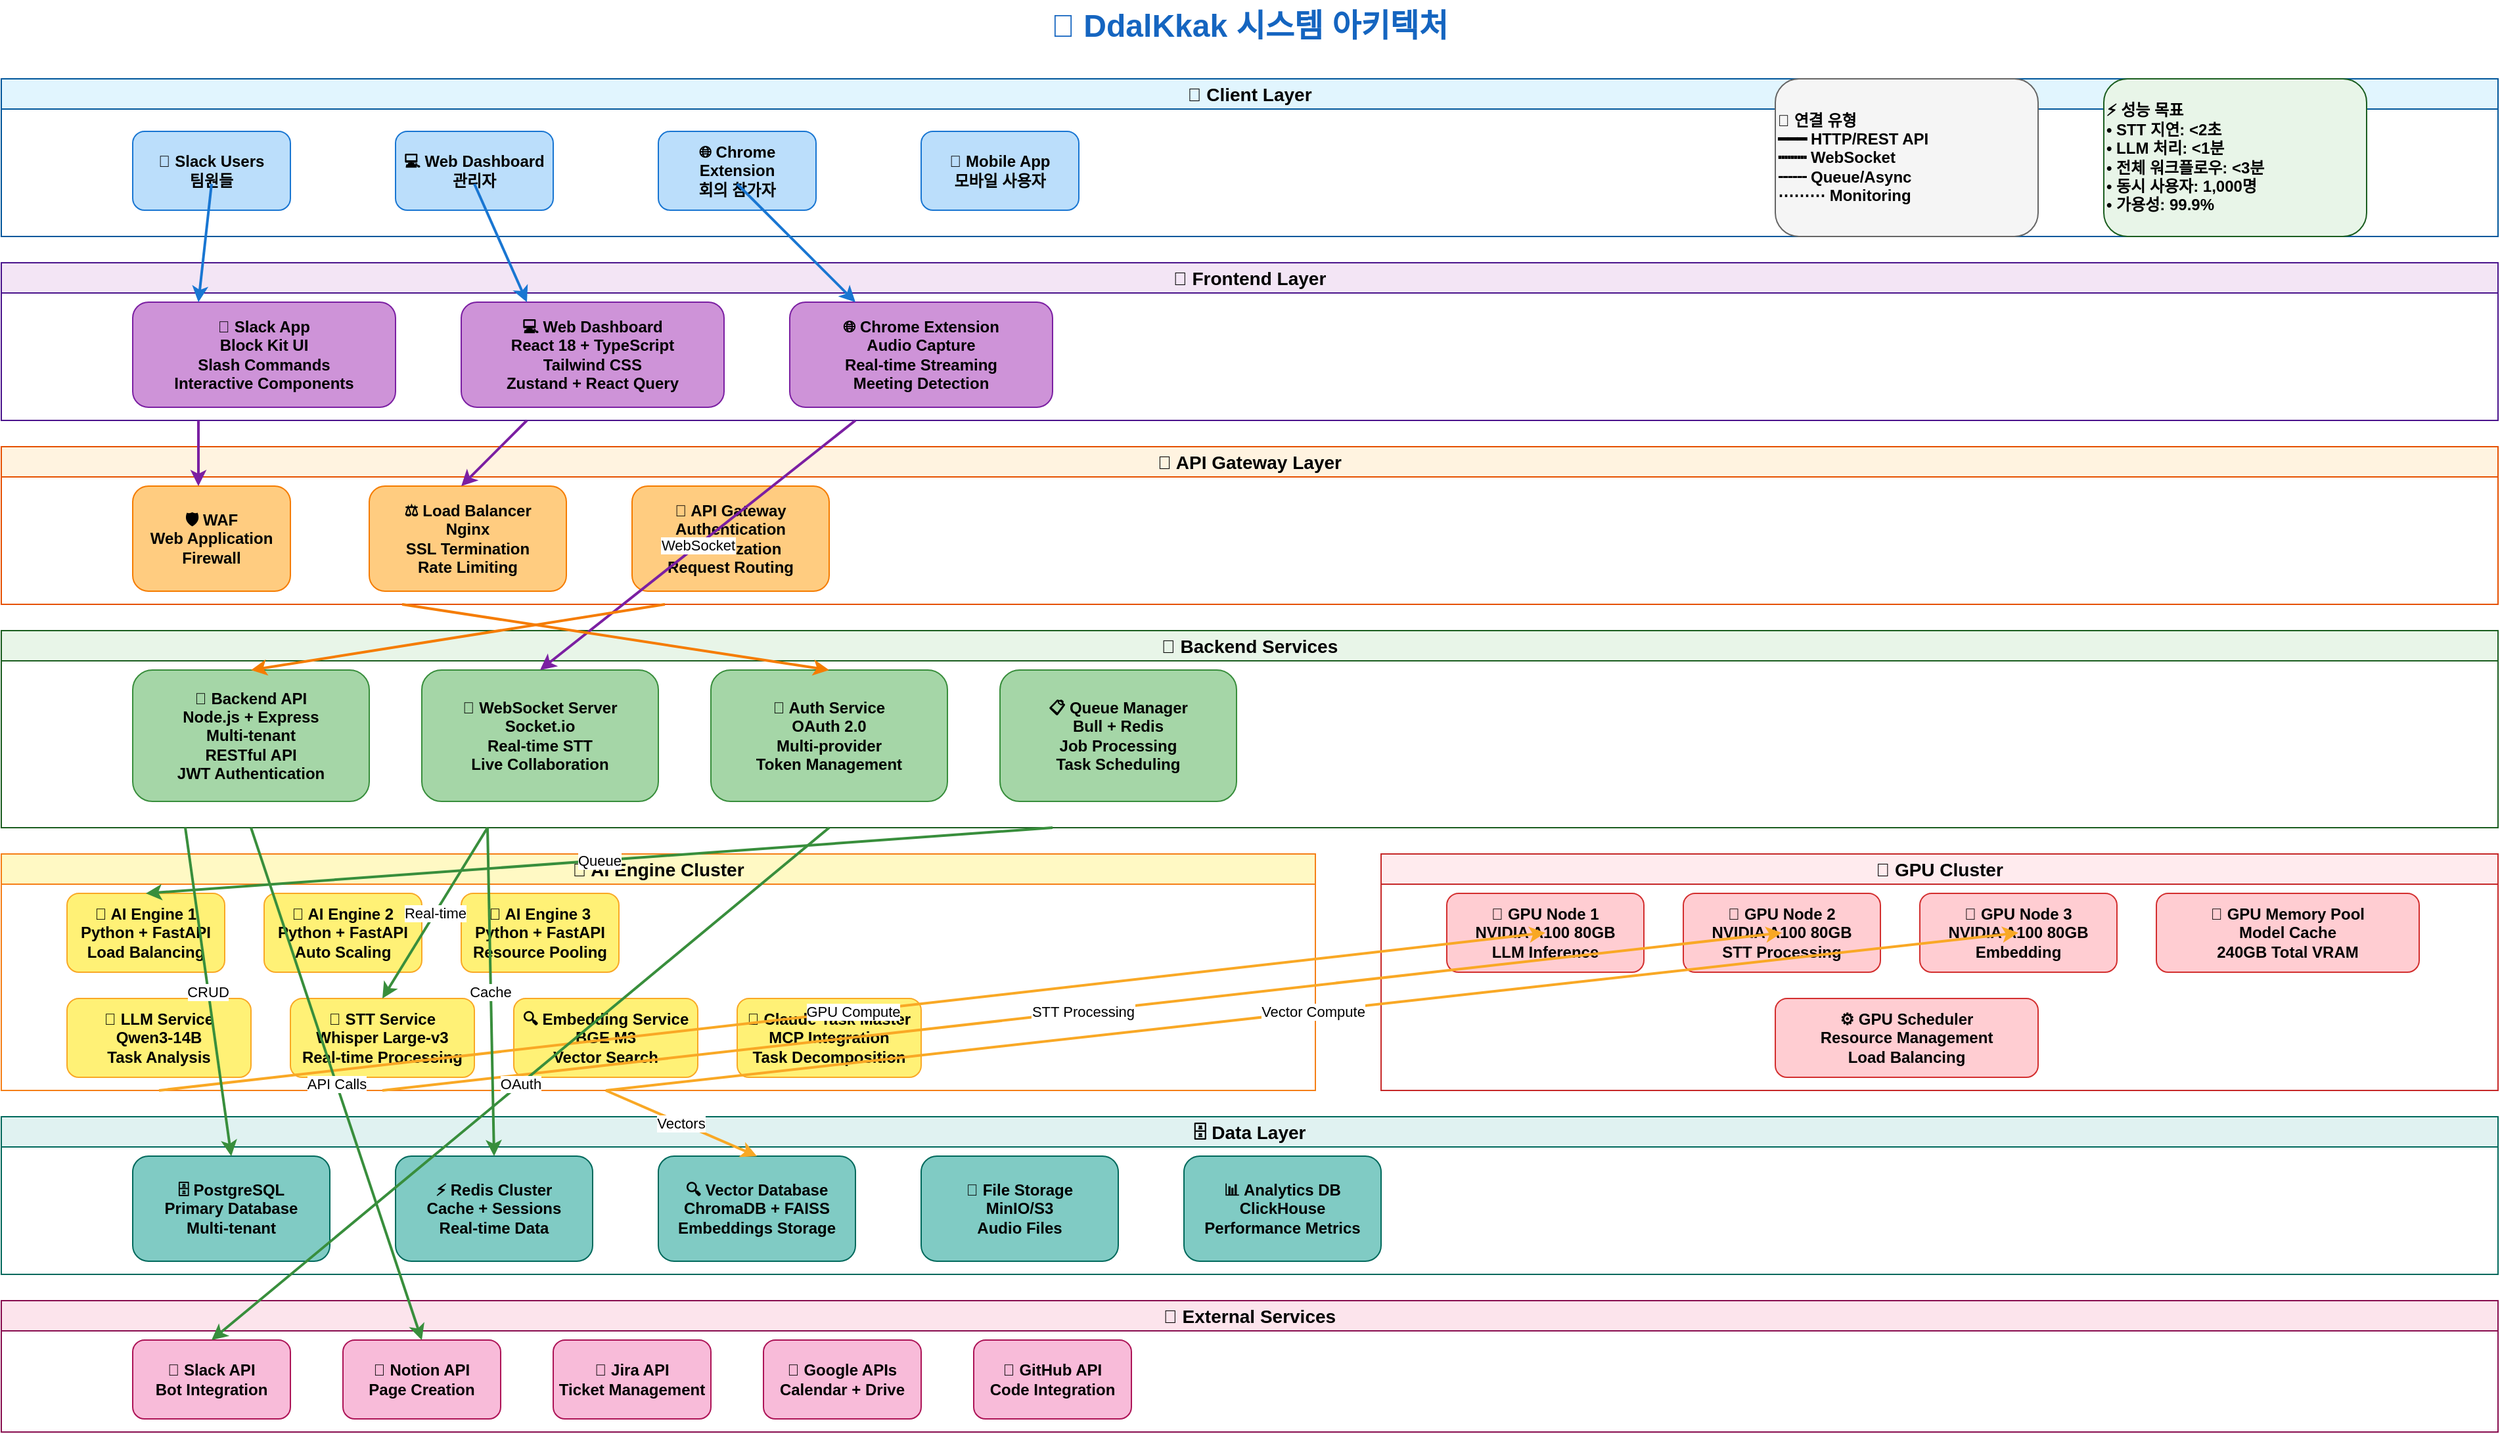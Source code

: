 <?xml version="1.0" encoding="UTF-8"?>
<mxfile version="22.1.16" type="device">
  <diagram name="DdalKkak-Architecture" id="system-architecture">
    <mxGraphModel dx="2000" dy="1200" grid="1" gridSize="10" guides="1" tooltips="1" connect="1" arrows="1" fold="1" page="1" pageScale="1" pageWidth="2000" pageHeight="1400" math="0" shadow="0">
      <root>
        <mxCell id="0" />
        <mxCell id="1" parent="0" />
        
        <!-- 제목 -->
        <mxCell id="title" value="🚀 DdalKkak 시스템 아키텍처" style="text;html=1;strokeColor=none;fillColor=none;align=center;verticalAlign=middle;whiteSpace=wrap;rounded=0;fontSize=24;fontStyle=1;fontColor=#1565C0;" vertex="1" parent="1">
          <mxGeometry x="800" y="20" width="400" height="40" as="geometry" />
        </mxCell>
        
        <!-- 사용자 레이어 -->
        <mxCell id="client-layer" value="👥 Client Layer" style="swimlane;whiteSpace=wrap;html=1;fillColor=#e1f5fe;strokeColor=#01579b;fontStyle=1;fontSize=14;" vertex="1" parent="1">
          <mxGeometry x="50" y="80" width="1900" height="120" as="geometry" />
        </mxCell>
        
        <mxCell id="slack-users" value="👤 Slack Users&lt;br/&gt;팀원들" style="rounded=1;whiteSpace=wrap;html=1;fillColor=#bbdefb;strokeColor=#1976d2;fontStyle=1;" vertex="1" parent="client-layer">
          <mxGeometry x="100" y="40" width="120" height="60" as="geometry" />
        </mxCell>
        
        <mxCell id="web-users" value="💻 Web Dashboard&lt;br/&gt;관리자" style="rounded=1;whiteSpace=wrap;html=1;fillColor=#bbdefb;strokeColor=#1976d2;fontStyle=1;" vertex="1" parent="client-layer">
          <mxGeometry x="300" y="40" width="120" height="60" as="geometry" />
        </mxCell>
        
        <mxCell id="chrome-users" value="🌐 Chrome Extension&lt;br/&gt;회의 참가자" style="rounded=1;whiteSpace=wrap;html=1;fillColor=#bbdefb;strokeColor=#1976d2;fontStyle=1;" vertex="1" parent="client-layer">
          <mxGeometry x="500" y="40" width="120" height="60" as="geometry" />
        </mxCell>
        
        <mxCell id="mobile-users" value="📱 Mobile App&lt;br/&gt;모바일 사용자" style="rounded=1;whiteSpace=wrap;html=1;fillColor=#bbdefb;strokeColor=#1976d2;fontStyle=1;" vertex="1" parent="client-layer">
          <mxGeometry x="700" y="40" width="120" height="60" as="geometry" />
        </mxCell>
        
        <!-- 프론트엔드 레이어 -->
        <mxCell id="frontend-layer" value="🎨 Frontend Layer" style="swimlane;whiteSpace=wrap;html=1;fillColor=#f3e5f5;strokeColor=#4a148c;fontStyle=1;fontSize=14;" vertex="1" parent="1">
          <mxGeometry x="50" y="220" width="1900" height="120" as="geometry" />
        </mxCell>
        
        <mxCell id="slack-app" value="📱 Slack App&lt;br/&gt;Block Kit UI&lt;br/&gt;Slash Commands&lt;br/&gt;Interactive Components" style="rounded=1;whiteSpace=wrap;html=1;fillColor=#ce93d8;strokeColor=#7b1fa2;fontStyle=1;" vertex="1" parent="frontend-layer">
          <mxGeometry x="100" y="30" width="200" height="80" as="geometry" />
        </mxCell>
        
        <mxCell id="web-dashboard" value="💻 Web Dashboard&lt;br/&gt;React 18 + TypeScript&lt;br/&gt;Tailwind CSS&lt;br/&gt;Zustand + React Query" style="rounded=1;whiteSpace=wrap;html=1;fillColor=#ce93d8;strokeColor=#7b1fa2;fontStyle=1;" vertex="1" parent="frontend-layer">
          <mxGeometry x="350" y="30" width="200" height="80" as="geometry" />
        </mxCell>
        
        <mxCell id="chrome-ext" value="🌐 Chrome Extension&lt;br/&gt;Audio Capture&lt;br/&gt;Real-time Streaming&lt;br/&gt;Meeting Detection" style="rounded=1;whiteSpace=wrap;html=1;fillColor=#ce93d8;strokeColor=#7b1fa2;fontStyle=1;" vertex="1" parent="frontend-layer">
          <mxGeometry x="600" y="30" width="200" height="80" as="geometry" />
        </mxCell>
        
        <!-- API 게이트웨이 레이어 -->
        <mxCell id="gateway-layer" value="🔀 API Gateway Layer" style="swimlane;whiteSpace=wrap;html=1;fillColor=#fff3e0;strokeColor=#e65100;fontStyle=1;fontSize=14;" vertex="1" parent="1">
          <mxGeometry x="50" y="360" width="1900" height="120" as="geometry" />
        </mxCell>
        
        <mxCell id="waf" value="🛡️ WAF&lt;br/&gt;Web Application&lt;br/&gt;Firewall" style="rounded=1;whiteSpace=wrap;html=1;fillColor=#ffcc80;strokeColor=#f57c00;fontStyle=1;" vertex="1" parent="gateway-layer">
          <mxGeometry x="100" y="30" width="120" height="80" as="geometry" />
        </mxCell>
        
        <mxCell id="load-balancer" value="⚖️ Load Balancer&lt;br/&gt;Nginx&lt;br/&gt;SSL Termination&lt;br/&gt;Rate Limiting" style="rounded=1;whiteSpace=wrap;html=1;fillColor=#ffcc80;strokeColor=#f57c00;fontStyle=1;" vertex="1" parent="gateway-layer">
          <mxGeometry x="280" y="30" width="150" height="80" as="geometry" />
        </mxCell>
        
        <mxCell id="api-gateway" value="🔀 API Gateway&lt;br/&gt;Authentication&lt;br/&gt;Authorization&lt;br/&gt;Request Routing" style="rounded=1;whiteSpace=wrap;html=1;fillColor=#ffcc80;strokeColor=#f57c00;fontStyle=1;" vertex="1" parent="gateway-layer">
          <mxGeometry x="480" y="30" width="150" height="80" as="geometry" />
        </mxCell>
        
        <!-- 백엔드 서비스 레이어 -->
        <mxCell id="backend-layer" value="🔧 Backend Services" style="swimlane;whiteSpace=wrap;html=1;fillColor=#e8f5e8;strokeColor=#1b5e20;fontStyle=1;fontSize=14;" vertex="1" parent="1">
          <mxGeometry x="50" y="500" width="1900" height="150" as="geometry" />
        </mxCell>
        
        <mxCell id="backend-api" value="🔧 Backend API&lt;br/&gt;Node.js + Express&lt;br/&gt;Multi-tenant&lt;br/&gt;RESTful API&lt;br/&gt;JWT Authentication" style="rounded=1;whiteSpace=wrap;html=1;fillColor=#a5d6a7;strokeColor=#388e3c;fontStyle=1;" vertex="1" parent="backend-layer">
          <mxGeometry x="100" y="30" width="180" height="100" as="geometry" />
        </mxCell>
        
        <mxCell id="websocket" value="📡 WebSocket Server&lt;br/&gt;Socket.io&lt;br/&gt;Real-time STT&lt;br/&gt;Live Collaboration" style="rounded=1;whiteSpace=wrap;html=1;fillColor=#a5d6a7;strokeColor=#388e3c;fontStyle=1;" vertex="1" parent="backend-layer">
          <mxGeometry x="320" y="30" width="180" height="100" as="geometry" />
        </mxCell>
        
        <mxCell id="auth-service" value="🔐 Auth Service&lt;br/&gt;OAuth 2.0&lt;br/&gt;Multi-provider&lt;br/&gt;Token Management" style="rounded=1;whiteSpace=wrap;html=1;fillColor=#a5d6a7;strokeColor=#388e3c;fontStyle=1;" vertex="1" parent="backend-layer">
          <mxGeometry x="540" y="30" width="180" height="100" as="geometry" />
        </mxCell>
        
        <mxCell id="queue-manager" value="📋 Queue Manager&lt;br/&gt;Bull + Redis&lt;br/&gt;Job Processing&lt;br/&gt;Task Scheduling" style="rounded=1;whiteSpace=wrap;html=1;fillColor=#a5d6a7;strokeColor=#388e3c;fontStyle=1;" vertex="1" parent="backend-layer">
          <mxGeometry x="760" y="30" width="180" height="100" as="geometry" />
        </mxCell>
        
        <!-- AI 엔진 클러스터 -->
        <mxCell id="ai-layer" value="🤖 AI Engine Cluster" style="swimlane;whiteSpace=wrap;html=1;fillColor=#fff9c4;strokeColor=#f57f17;fontStyle=1;fontSize=14;" vertex="1" parent="1">
          <mxGeometry x="50" y="670" width="1000" height="180" as="geometry" />
        </mxCell>
        
        <mxCell id="ai-engine-1" value="🤖 AI Engine 1&lt;br/&gt;Python + FastAPI&lt;br/&gt;Load Balancing" style="rounded=1;whiteSpace=wrap;html=1;fillColor=#fff176;strokeColor=#f9a825;fontStyle=1;" vertex="1" parent="ai-layer">
          <mxGeometry x="50" y="30" width="120" height="60" as="geometry" />
        </mxCell>
        
        <mxCell id="ai-engine-2" value="🤖 AI Engine 2&lt;br/&gt;Python + FastAPI&lt;br/&gt;Auto Scaling" style="rounded=1;whiteSpace=wrap;html=1;fillColor=#fff176;strokeColor=#f9a825;fontStyle=1;" vertex="1" parent="ai-layer">
          <mxGeometry x="200" y="30" width="120" height="60" as="geometry" />
        </mxCell>
        
        <mxCell id="ai-engine-3" value="🤖 AI Engine 3&lt;br/&gt;Python + FastAPI&lt;br/&gt;Resource Pooling" style="rounded=1;whiteSpace=wrap;html=1;fillColor=#fff176;strokeColor=#f9a825;fontStyle=1;" vertex="1" parent="ai-layer">
          <mxGeometry x="350" y="30" width="120" height="60" as="geometry" />
        </mxCell>
        
        <mxCell id="llm-service" value="🧠 LLM Service&lt;br/&gt;Qwen3-14B&lt;br/&gt;Task Analysis" style="rounded=1;whiteSpace=wrap;html=1;fillColor=#fff176;strokeColor=#f9a825;fontStyle=1;" vertex="1" parent="ai-layer">
          <mxGeometry x="50" y="110" width="140" height="60" as="geometry" />
        </mxCell>
        
        <mxCell id="stt-service" value="🎤 STT Service&lt;br/&gt;Whisper Large-v3&lt;br/&gt;Real-time Processing" style="rounded=1;whiteSpace=wrap;html=1;fillColor=#fff176;strokeColor=#f9a825;fontStyle=1;" vertex="1" parent="ai-layer">
          <mxGeometry x="220" y="110" width="140" height="60" as="geometry" />
        </mxCell>
        
        <mxCell id="embedding-service" value="🔍 Embedding Service&lt;br/&gt;BGE M3&lt;br/&gt;Vector Search" style="rounded=1;whiteSpace=wrap;html=1;fillColor=#fff176;strokeColor=#f9a825;fontStyle=1;" vertex="1" parent="ai-layer">
          <mxGeometry x="390" y="110" width="140" height="60" as="geometry" />
        </mxCell>
        
        <mxCell id="task-master" value="🧠 Claude Task Master&lt;br/&gt;MCP Integration&lt;br/&gt;Task Decomposition" style="rounded=1;whiteSpace=wrap;html=1;fillColor=#fff176;strokeColor=#f9a825;fontStyle=1;" vertex="1" parent="ai-layer">
          <mxGeometry x="560" y="110" width="140" height="60" as="geometry" />
        </mxCell>
        
        <!-- GPU 클러스터 -->
        <mxCell id="gpu-layer" value="🚀 GPU Cluster" style="swimlane;whiteSpace=wrap;html=1;fillColor=#ffebee;strokeColor=#c62828;fontStyle=1;fontSize=14;" vertex="1" parent="1">
          <mxGeometry x="1100" y="670" width="850" height="180" as="geometry" />
        </mxCell>
        
        <mxCell id="gpu-node-1" value="🚀 GPU Node 1&lt;br/&gt;NVIDIA A100 80GB&lt;br/&gt;LLM Inference" style="rounded=1;whiteSpace=wrap;html=1;fillColor=#ffcdd2;strokeColor=#d32f2f;fontStyle=1;" vertex="1" parent="gpu-layer">
          <mxGeometry x="50" y="30" width="150" height="60" as="geometry" />
        </mxCell>
        
        <mxCell id="gpu-node-2" value="🚀 GPU Node 2&lt;br/&gt;NVIDIA A100 80GB&lt;br/&gt;STT Processing" style="rounded=1;whiteSpace=wrap;html=1;fillColor=#ffcdd2;strokeColor=#d32f2f;fontStyle=1;" vertex="1" parent="gpu-layer">
          <mxGeometry x="230" y="30" width="150" height="60" as="geometry" />
        </mxCell>
        
        <mxCell id="gpu-node-3" value="🚀 GPU Node 3&lt;br/&gt;NVIDIA A100 80GB&lt;br/&gt;Embedding" style="rounded=1;whiteSpace=wrap;html=1;fillColor=#ffcdd2;strokeColor=#d32f2f;fontStyle=1;" vertex="1" parent="gpu-layer">
          <mxGeometry x="410" y="30" width="150" height="60" as="geometry" />
        </mxCell>
        
        <mxCell id="gpu-memory" value="💾 GPU Memory Pool&lt;br/&gt;Model Cache&lt;br/&gt;240GB Total VRAM" style="rounded=1;whiteSpace=wrap;html=1;fillColor=#ffcdd2;strokeColor=#d32f2f;fontStyle=1;" vertex="1" parent="gpu-layer">
          <mxGeometry x="590" y="30" width="200" height="60" as="geometry" />
        </mxCell>
        
        <mxCell id="gpu-scheduler" value="⚙️ GPU Scheduler&lt;br/&gt;Resource Management&lt;br/&gt;Load Balancing" style="rounded=1;whiteSpace=wrap;html=1;fillColor=#ffcdd2;strokeColor=#d32f2f;fontStyle=1;" vertex="1" parent="gpu-layer">
          <mxGeometry x="300" y="110" width="200" height="60" as="geometry" />
        </mxCell>
        
        <!-- 데이터 레이어 -->
        <mxCell id="data-layer" value="🗄️ Data Layer" style="swimlane;whiteSpace=wrap;html=1;fillColor=#e0f2f1;strokeColor=#00695c;fontStyle=1;fontSize=14;" vertex="1" parent="1">
          <mxGeometry x="50" y="870" width="1900" height="120" as="geometry" />
        </mxCell>
        
        <mxCell id="postgresql" value="🗄️ PostgreSQL&lt;br/&gt;Primary Database&lt;br/&gt;Multi-tenant" style="rounded=1;whiteSpace=wrap;html=1;fillColor=#80cbc4;strokeColor=#00695c;fontStyle=1;" vertex="1" parent="data-layer">
          <mxGeometry x="100" y="30" width="150" height="80" as="geometry" />
        </mxCell>
        
        <mxCell id="redis" value="⚡ Redis Cluster&lt;br/&gt;Cache + Sessions&lt;br/&gt;Real-time Data" style="rounded=1;whiteSpace=wrap;html=1;fillColor=#80cbc4;strokeColor=#00695c;fontStyle=1;" vertex="1" parent="data-layer">
          <mxGeometry x="300" y="30" width="150" height="80" as="geometry" />
        </mxCell>
        
        <mxCell id="vector-db" value="🔍 Vector Database&lt;br/&gt;ChromaDB + FAISS&lt;br/&gt;Embeddings Storage" style="rounded=1;whiteSpace=wrap;html=1;fillColor=#80cbc4;strokeColor=#00695c;fontStyle=1;" vertex="1" parent="data-layer">
          <mxGeometry x="500" y="30" width="150" height="80" as="geometry" />
        </mxCell>
        
        <mxCell id="file-storage" value="📁 File Storage&lt;br/&gt;MinIO/S3&lt;br/&gt;Audio Files" style="rounded=1;whiteSpace=wrap;html=1;fillColor=#80cbc4;strokeColor=#00695c;fontStyle=1;" vertex="1" parent="data-layer">
          <mxGeometry x="700" y="30" width="150" height="80" as="geometry" />
        </mxCell>
        
        <mxCell id="analytics-db" value="📊 Analytics DB&lt;br/&gt;ClickHouse&lt;br/&gt;Performance Metrics" style="rounded=1;whiteSpace=wrap;html=1;fillColor=#80cbc4;strokeColor=#00695c;fontStyle=1;" vertex="1" parent="data-layer">
          <mxGeometry x="900" y="30" width="150" height="80" as="geometry" />
        </mxCell>
        
        <!-- 외부 서비스 -->
        <mxCell id="external-layer" value="🔗 External Services" style="swimlane;whiteSpace=wrap;html=1;fillColor=#fce4ec;strokeColor=#880e4f;fontStyle=1;fontSize=14;" vertex="1" parent="1">
          <mxGeometry x="50" y="1010" width="1900" height="100" as="geometry" />
        </mxCell>
        
        <mxCell id="slack-api" value="📱 Slack API&lt;br/&gt;Bot Integration" style="rounded=1;whiteSpace=wrap;html=1;fillColor=#f8bbd9;strokeColor=#ad1457;fontStyle=1;" vertex="1" parent="external-layer">
          <mxGeometry x="100" y="30" width="120" height="60" as="geometry" />
        </mxCell>
        
        <mxCell id="notion-api" value="📝 Notion API&lt;br/&gt;Page Creation" style="rounded=1;whiteSpace=wrap;html=1;fillColor=#f8bbd9;strokeColor=#ad1457;fontStyle=1;" vertex="1" parent="external-layer">
          <mxGeometry x="260" y="30" width="120" height="60" as="geometry" />
        </mxCell>
        
        <mxCell id="jira-api" value="🎯 Jira API&lt;br/&gt;Ticket Management" style="rounded=1;whiteSpace=wrap;html=1;fillColor=#f8bbd9;strokeColor=#ad1457;fontStyle=1;" vertex="1" parent="external-layer">
          <mxGeometry x="420" y="30" width="120" height="60" as="geometry" />
        </mxCell>
        
        <mxCell id="google-api" value="📅 Google APIs&lt;br/&gt;Calendar + Drive" style="rounded=1;whiteSpace=wrap;html=1;fillColor=#f8bbd9;strokeColor=#ad1457;fontStyle=1;" vertex="1" parent="external-layer">
          <mxGeometry x="580" y="30" width="120" height="60" as="geometry" />
        </mxCell>
        
        <mxCell id="github-api" value="🐙 GitHub API&lt;br/&gt;Code Integration" style="rounded=1;whiteSpace=wrap;html=1;fillColor=#f8bbd9;strokeColor=#ad1457;fontStyle=1;" vertex="1" parent="external-layer">
          <mxGeometry x="740" y="30" width="120" height="60" as="geometry" />
        </mxCell>
        
        <!-- 연결선들 -->
        
        <!-- 클라이언트 → 프론트엔드 -->
        <mxCell id="conn1" value="" style="endArrow=classic;html=1;rounded=0;strokeColor=#1976d2;strokeWidth=2;" edge="1" parent="1">
          <mxGeometry width="50" height="50" relative="1" as="geometry">
            <mxPoint x="210" y="160" as="sourcePoint" />
            <mxPoint x="200" y="250" as="targetPoint" />
          </mxGeometry>
        </mxCell>
        
        <mxCell id="conn2" value="" style="endArrow=classic;html=1;rounded=0;strokeColor=#1976d2;strokeWidth=2;" edge="1" parent="1">
          <mxGeometry width="50" height="50" relative="1" as="geometry">
            <mxPoint x="410" y="160" as="sourcePoint" />
            <mxPoint x="450" y="250" as="targetPoint" />
          </mxGeometry>
        </mxCell>
        
        <mxCell id="conn3" value="" style="endArrow=classic;html=1;rounded=0;strokeColor=#1976d2;strokeWidth=2;" edge="1" parent="1">
          <mxGeometry width="50" height="50" relative="1" as="geometry">
            <mxPoint x="610" y="160" as="sourcePoint" />
            <mxPoint x="700" y="250" as="targetPoint" />
          </mxGeometry>
        </mxCell>
        
        <!-- 프론트엔드 → 게이트웨이 -->
        <mxCell id="conn4" value="" style="endArrow=classic;html=1;rounded=0;strokeColor=#7b1fa2;strokeWidth=2;" edge="1" parent="1">
          <mxGeometry width="50" height="50" relative="1" as="geometry">
            <mxPoint x="200" y="340" as="sourcePoint" />
            <mxPoint x="200" y="390" as="targetPoint" />
          </mxGeometry>
        </mxCell>
        
        <mxCell id="conn5" value="" style="endArrow=classic;html=1;rounded=0;strokeColor=#7b1fa2;strokeWidth=2;" edge="1" parent="1">
          <mxGeometry width="50" height="50" relative="1" as="geometry">
            <mxPoint x="450" y="340" as="sourcePoint" />
            <mxPoint x="400" y="390" as="targetPoint" />
          </mxGeometry>
        </mxCell>
        
        <mxCell id="conn6" value="WebSocket" style="endArrow=classic;html=1;rounded=0;strokeColor=#7b1fa2;strokeWidth=2;labelBackgroundColor=#ffffff;" edge="1" parent="1">
          <mxGeometry width="50" height="50" relative="1" as="geometry">
            <mxPoint x="700" y="340" as="sourcePoint" />
            <mxPoint x="460" y="530" as="targetPoint" />
          </mxGeometry>
        </mxCell>
        
        <!-- 게이트웨이 → 백엔드 -->
        <mxCell id="conn7" value="" style="endArrow=classic;html=1;rounded=0;strokeColor=#f57c00;strokeWidth=2;" edge="1" parent="1">
          <mxGeometry width="50" height="50" relative="1" as="geometry">
            <mxPoint x="555" y="480" as="sourcePoint" />
            <mxPoint x="240" y="530" as="targetPoint" />
          </mxGeometry>
        </mxCell>
        
        <mxCell id="conn8" value="" style="endArrow=classic;html=1;rounded=0;strokeColor=#f57c00;strokeWidth=2;" edge="1" parent="1">
          <mxGeometry width="50" height="50" relative="1" as="geometry">
            <mxPoint x="355" y="480" as="sourcePoint" />
            <mxPoint x="680" y="530" as="targetPoint" />
          </mxGeometry>
        </mxCell>
        
        <!-- 백엔드 → AI 엔진 -->
        <mxCell id="conn9" value="Queue" style="endArrow=classic;html=1;rounded=0;strokeColor=#388e3c;strokeWidth=2;labelBackgroundColor=#ffffff;" edge="1" parent="1">
          <mxGeometry width="50" height="50" relative="1" as="geometry">
            <mxPoint x="850" y="650" as="sourcePoint" />
            <mxPoint x="160" y="700" as="targetPoint" />
          </mxGeometry>
        </mxCell>
        
        <mxCell id="conn10" value="Real-time" style="endArrow=classic;html=1;rounded=0;strokeColor=#388e3c;strokeWidth=2;labelBackgroundColor=#ffffff;" edge="1" parent="1">
          <mxGeometry width="50" height="50" relative="1" as="geometry">
            <mxPoint x="420" y="650" as="sourcePoint" />
            <mxPoint x="340" y="780" as="targetPoint" />
          </mxGeometry>
        </mxCell>
        
        <!-- AI 엔진 → GPU -->
        <mxCell id="conn11" value="GPU Compute" style="endArrow=classic;html=1;rounded=0;strokeColor=#f9a825;strokeWidth=2;labelBackgroundColor=#ffffff;" edge="1" parent="1">
          <mxGeometry width="50" height="50" relative="1" as="geometry">
            <mxPoint x="170" y="850" as="sourcePoint" />
            <mxPoint x="1225" y="730" as="targetPoint" />
          </mxGeometry>
        </mxCell>
        
        <mxCell id="conn12" value="STT Processing" style="endArrow=classic;html=1;rounded=0;strokeColor=#f9a825;strokeWidth=2;labelBackgroundColor=#ffffff;" edge="1" parent="1">
          <mxGeometry width="50" height="50" relative="1" as="geometry">
            <mxPoint x="340" y="850" as="sourcePoint" />
            <mxPoint x="1405" y="730" as="targetPoint" />
          </mxGeometry>
        </mxCell>
        
        <mxCell id="conn13" value="Vector Compute" style="endArrow=classic;html=1;rounded=0;strokeColor=#f9a825;strokeWidth=2;labelBackgroundColor=#ffffff;" edge="1" parent="1">
          <mxGeometry width="50" height="50" relative="1" as="geometry">
            <mxPoint x="510" y="850" as="sourcePoint" />
            <mxPoint x="1585" y="730" as="targetPoint" />
          </mxGeometry>
        </mxCell>
        
        <!-- 백엔드 → 데이터베이스 -->
        <mxCell id="conn14" value="CRUD" style="endArrow=classic;html=1;rounded=0;strokeColor=#388e3c;strokeWidth=2;labelBackgroundColor=#ffffff;" edge="1" parent="1">
          <mxGeometry width="50" height="50" relative="1" as="geometry">
            <mxPoint x="190" y="650" as="sourcePoint" />
            <mxPoint x="225" y="900" as="targetPoint" />
          </mxGeometry>
        </mxCell>
        
        <mxCell id="conn15" value="Cache" style="endArrow=classic;html=1;rounded=0;strokeColor=#388e3c;strokeWidth=2;labelBackgroundColor=#ffffff;" edge="1" parent="1">
          <mxGeometry width="50" height="50" relative="1" as="geometry">
            <mxPoint x="420" y="650" as="sourcePoint" />
            <mxPoint x="425" y="900" as="targetPoint" />
          </mxGeometry>
        </mxCell>
        
        <mxCell id="conn16" value="Vectors" style="endArrow=classic;html=1;rounded=0;strokeColor=#f9a825;strokeWidth=2;labelBackgroundColor=#ffffff;" edge="1" parent="1">
          <mxGeometry width="50" height="50" relative="1" as="geometry">
            <mxPoint x="510" y="850" as="sourcePoint" />
            <mxPoint x="625" y="900" as="targetPoint" />
          </mxGeometry>
        </mxCell>
        
        <!-- 백엔드 → 외부 서비스 -->
        <mxCell id="conn17" value="OAuth" style="endArrow=classic;html=1;rounded=0;strokeColor=#388e3c;strokeWidth=2;labelBackgroundColor=#ffffff;" edge="1" parent="1">
          <mxGeometry width="50" height="50" relative="1" as="geometry">
            <mxPoint x="680" y="650" as="sourcePoint" />
            <mxPoint x="210" y="1040" as="targetPoint" />
          </mxGeometry>
        </mxCell>
        
        <mxCell id="conn18" value="API Calls" style="endArrow=classic;html=1;rounded=0;strokeColor=#388e3c;strokeWidth=2;labelBackgroundColor=#ffffff;" edge="1" parent="1">
          <mxGeometry width="50" height="50" relative="1" as="geometry">
            <mxPoint x="240" y="650" as="sourcePoint" />
            <mxPoint x="370" y="1040" as="targetPoint" />
          </mxGeometry>
        </mxCell>
        
        <!-- 범례 -->
        <mxCell id="legend" value="🔗 연결 유형&lt;br/&gt;━━━ HTTP/REST API&lt;br/&gt;┅┅┅ WebSocket&lt;br/&gt;╌╌╌ Queue/Async&lt;br/&gt;⋯⋯⋯ Monitoring" style="rounded=1;whiteSpace=wrap;html=1;fillColor=#f5f5f5;strokeColor=#666666;fontStyle=1;align=left;" vertex="1" parent="1">
          <mxGeometry x="1400" y="80" width="200" height="120" as="geometry" />
        </mxCell>
        
        <!-- 성능 지표 -->
        <mxCell id="performance" value="⚡ 성능 목표&lt;br/&gt;• STT 지연: &lt;2초&lt;br/&gt;• LLM 처리: &lt;1분&lt;br/&gt;• 전체 워크플로우: &lt;3분&lt;br/&gt;• 동시 사용자: 1,000명&lt;br/&gt;• 가용성: 99.9%" style="rounded=1;whiteSpace=wrap;html=1;fillColor=#e8f5e8;strokeColor=#1b5e20;fontStyle=1;align=left;" vertex="1" parent="1">
          <mxGeometry x="1650" y="80" width="200" height="120" as="geometry" />
        </mxCell>
        
      </root>
    </mxGraphModel>
  </diagram>
</mxfile>
